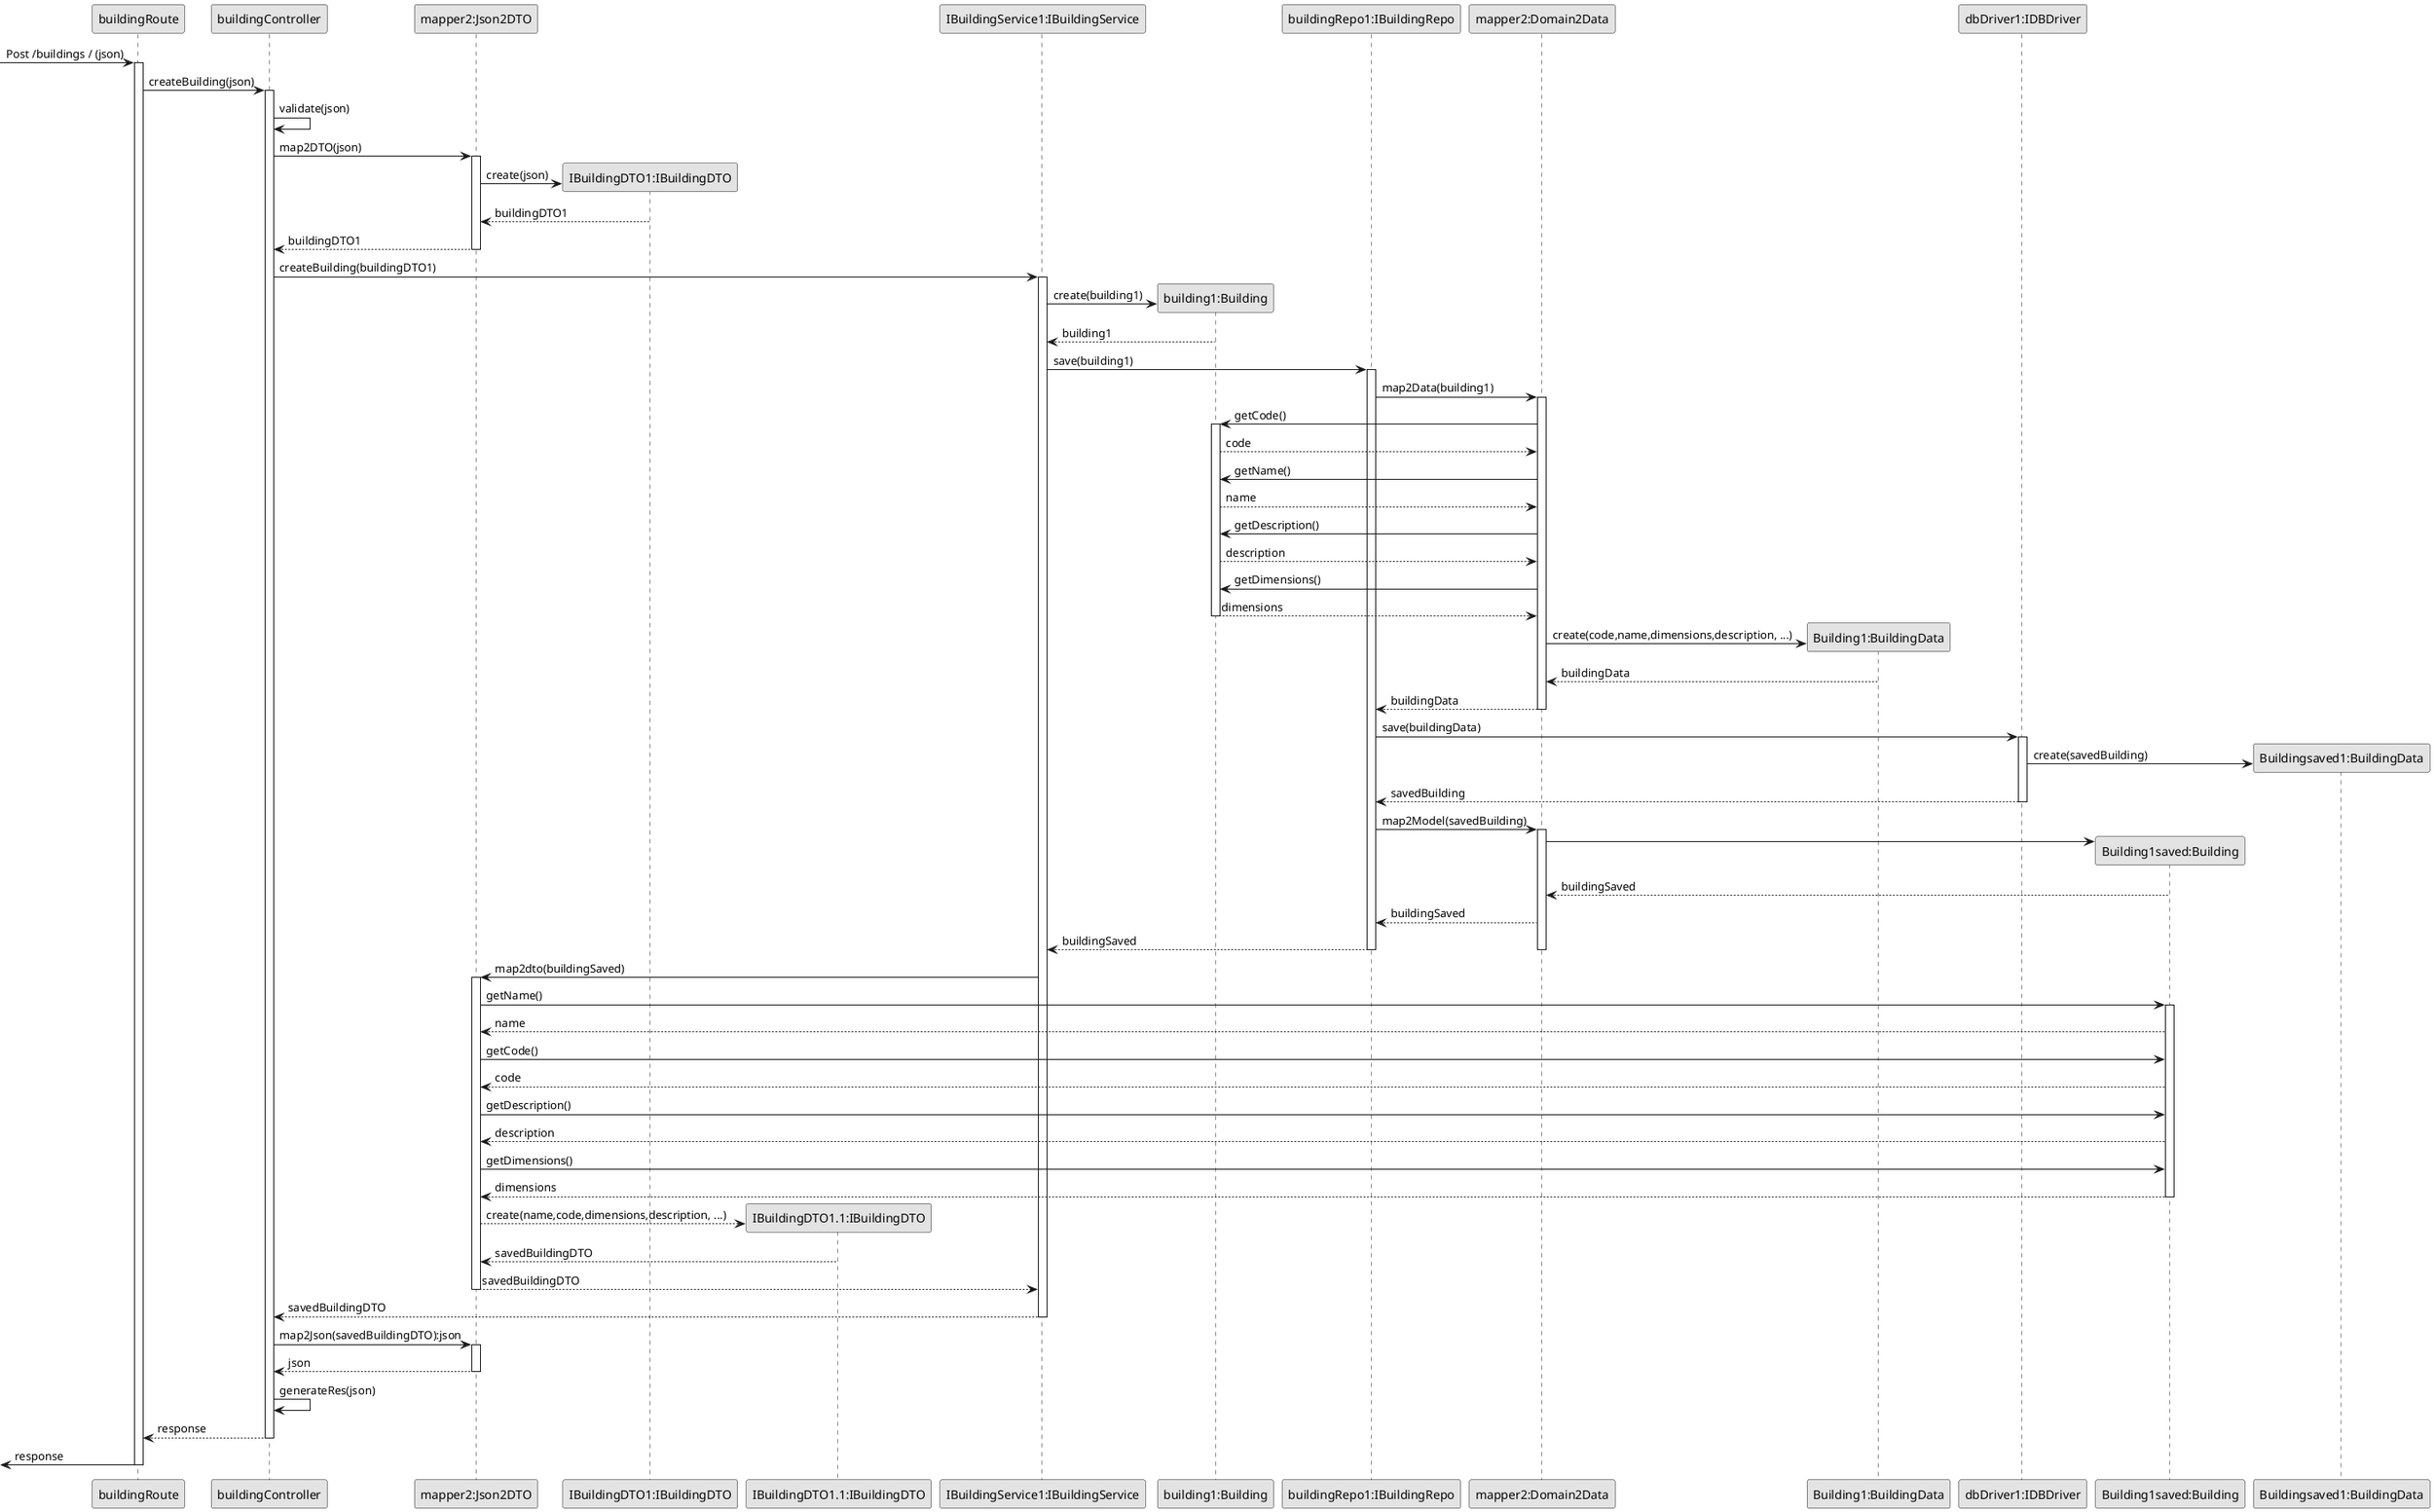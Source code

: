 @startuml
'http://plantuml.com/skinparam.html
skinparam monochrome true
skinparam packageStyle rect
skinparam shadowing false


participant buildingRoute  as route
participant buildingController as controller
participant "mapper2:Json2DTO" as jsonMapper
participant "IBuildingDTO1:IBuildingDTO" as dto1
participant "IBuildingDTO1.1:IBuildingDTO" as dto2
participant "IBuildingService1:IBuildingService" as service
participant "building1:Building" as domain
participant "buildingRepo1:IBuildingRepo" as repository
participant "mapper2:Domain2Data" as mapper1
participant "Building1:BuildingData" as data
participant "dbDriver1:IDBDriver" as db
participant "Building1saved:Building" as savedDomain
participant "Buildingsaved1:BuildingData" as savedData



-> route: Post /buildings / (json)
activate route
  route->controller: createBuilding(json)
  activate controller
    controller -> controller:validate(json)
    controller -> jsonMapper:map2DTO(json)
    activate jsonMapper
    jsonMapper -> dto1**:create(json)
    dto1-->jsonMapper:buildingDTO1
    jsonMapper --> controller:buildingDTO1
    deactivate
    controller ->service:createBuilding(buildingDTO1)
    activate service
    service-> domain**:create(building1)
    domain --> service:building1
    service->repository:save(building1)
    activate repository
    repository -> mapper1:map2Data(building1)
    activate mapper1
    mapper1 -> domain:getCode()
    activate domain
    domain--> mapper1:code
    mapper1 -> domain:getName()
    domain--> mapper1:name
    mapper1 -> domain:getDescription()
    domain--> mapper1:description
    mapper1 -> domain:getDimensions()
    domain--> mapper1:dimensions
    deactivate
    mapper1 -> data**:create(code,name,dimensions,description, ...)
    data --> mapper1:buildingData
    mapper1 --> repository:buildingData
    deactivate
    repository -> db:save(buildingData)
    activate db
    db -> savedData**:create(savedBuilding)
    db --> repository:savedBuilding
    deactivate
    repository->mapper1:map2Model(savedBuilding)
    activate mapper1
    mapper1 -> savedDomain**
    savedDomain --> mapper1:buildingSaved
    mapper1 --> repository:buildingSaved
    repository --> service:buildingSaved
    deactivate
    deactivate
    service -> jsonMapper: map2dto(buildingSaved)
    activate jsonMapper
    jsonMapper -> savedDomain: getName()
    activate savedDomain
    savedDomain --> jsonMapper:name
    jsonMapper -> savedDomain: getCode()
    savedDomain --> jsonMapper:code
    jsonMapper -> savedDomain: getDescription()
    savedDomain --> jsonMapper:description
    jsonMapper -> savedDomain: getDimensions()
    savedDomain --> jsonMapper:dimensions
    deactivate
    jsonMapper --> dto2**:create(name,code,dimensions,description, ...)
    dto2 --> jsonMapper:savedBuildingDTO
    jsonMapper --> service: savedBuildingDTO
    deactivate
    service --> controller:savedBuildingDTO
    deactivate
    controller -> jsonMapper:map2Json(savedBuildingDTO):json
    activate jsonMapper
    jsonMapper --> controller:json
    deactivate
    controller->controller:generateRes(json)
    controller--> route:response
    deactivate
    <- route:response
    deactivate





@enduml